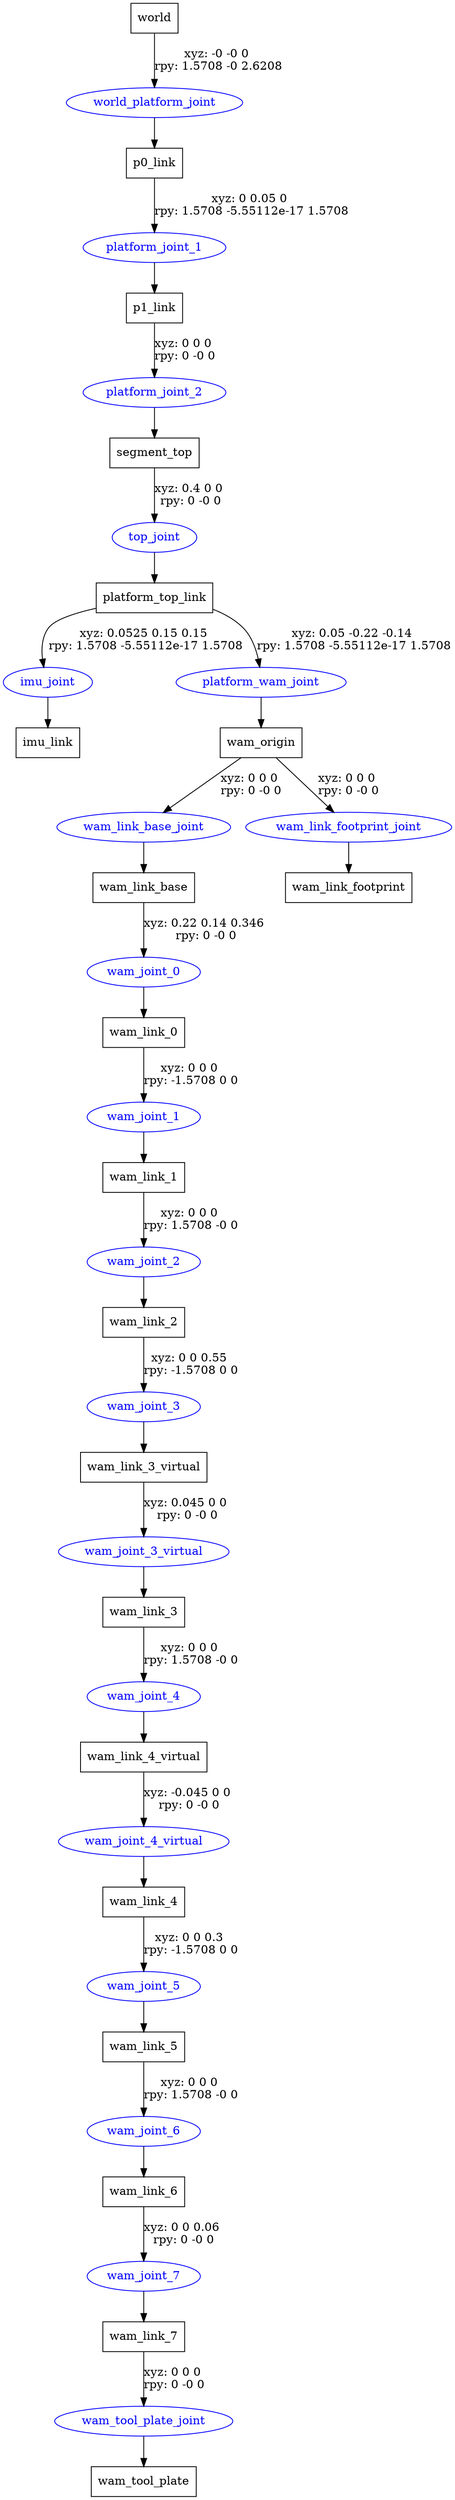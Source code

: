 digraph G {
node [shape=box];
"world" [label="world"];
"p0_link" [label="p0_link"];
"p1_link" [label="p1_link"];
"segment_top" [label="segment_top"];
"platform_top_link" [label="platform_top_link"];
"imu_link" [label="imu_link"];
"wam_origin" [label="wam_origin"];
"wam_link_base" [label="wam_link_base"];
"wam_link_0" [label="wam_link_0"];
"wam_link_1" [label="wam_link_1"];
"wam_link_2" [label="wam_link_2"];
"wam_link_3_virtual" [label="wam_link_3_virtual"];
"wam_link_3" [label="wam_link_3"];
"wam_link_4_virtual" [label="wam_link_4_virtual"];
"wam_link_4" [label="wam_link_4"];
"wam_link_5" [label="wam_link_5"];
"wam_link_6" [label="wam_link_6"];
"wam_link_7" [label="wam_link_7"];
"wam_tool_plate" [label="wam_tool_plate"];
"wam_link_footprint" [label="wam_link_footprint"];
node [shape=ellipse, color=blue, fontcolor=blue];
"world" -> "world_platform_joint" [label="xyz: -0 -0 0 \nrpy: 1.5708 -0 2.6208"]
"world_platform_joint" -> "p0_link"
"p0_link" -> "platform_joint_1" [label="xyz: 0 0.05 0 \nrpy: 1.5708 -5.55112e-17 1.5708"]
"platform_joint_1" -> "p1_link"
"p1_link" -> "platform_joint_2" [label="xyz: 0 0 0 \nrpy: 0 -0 0"]
"platform_joint_2" -> "segment_top"
"segment_top" -> "top_joint" [label="xyz: 0.4 0 0 \nrpy: 0 -0 0"]
"top_joint" -> "platform_top_link"
"platform_top_link" -> "imu_joint" [label="xyz: 0.0525 0.15 0.15 \nrpy: 1.5708 -5.55112e-17 1.5708"]
"imu_joint" -> "imu_link"
"platform_top_link" -> "platform_wam_joint" [label="xyz: 0.05 -0.22 -0.14 \nrpy: 1.5708 -5.55112e-17 1.5708"]
"platform_wam_joint" -> "wam_origin"
"wam_origin" -> "wam_link_base_joint" [label="xyz: 0 0 0 \nrpy: 0 -0 0"]
"wam_link_base_joint" -> "wam_link_base"
"wam_link_base" -> "wam_joint_0" [label="xyz: 0.22 0.14 0.346 \nrpy: 0 -0 0"]
"wam_joint_0" -> "wam_link_0"
"wam_link_0" -> "wam_joint_1" [label="xyz: 0 0 0 \nrpy: -1.5708 0 0"]
"wam_joint_1" -> "wam_link_1"
"wam_link_1" -> "wam_joint_2" [label="xyz: 0 0 0 \nrpy: 1.5708 -0 0"]
"wam_joint_2" -> "wam_link_2"
"wam_link_2" -> "wam_joint_3" [label="xyz: 0 0 0.55 \nrpy: -1.5708 0 0"]
"wam_joint_3" -> "wam_link_3_virtual"
"wam_link_3_virtual" -> "wam_joint_3_virtual" [label="xyz: 0.045 0 0 \nrpy: 0 -0 0"]
"wam_joint_3_virtual" -> "wam_link_3"
"wam_link_3" -> "wam_joint_4" [label="xyz: 0 0 0 \nrpy: 1.5708 -0 0"]
"wam_joint_4" -> "wam_link_4_virtual"
"wam_link_4_virtual" -> "wam_joint_4_virtual" [label="xyz: -0.045 0 0 \nrpy: 0 -0 0"]
"wam_joint_4_virtual" -> "wam_link_4"
"wam_link_4" -> "wam_joint_5" [label="xyz: 0 0 0.3 \nrpy: -1.5708 0 0"]
"wam_joint_5" -> "wam_link_5"
"wam_link_5" -> "wam_joint_6" [label="xyz: 0 0 0 \nrpy: 1.5708 -0 0"]
"wam_joint_6" -> "wam_link_6"
"wam_link_6" -> "wam_joint_7" [label="xyz: 0 0 0.06 \nrpy: 0 -0 0"]
"wam_joint_7" -> "wam_link_7"
"wam_link_7" -> "wam_tool_plate_joint" [label="xyz: 0 0 0 \nrpy: 0 -0 0"]
"wam_tool_plate_joint" -> "wam_tool_plate"
"wam_origin" -> "wam_link_footprint_joint" [label="xyz: 0 0 0 \nrpy: 0 -0 0"]
"wam_link_footprint_joint" -> "wam_link_footprint"
}
